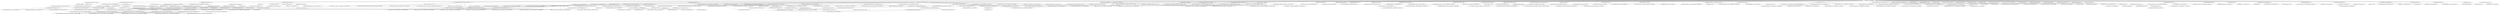 digraph redis__lettuce {
	"io.lettuce:lettuce-core:jar:7.0.0.BUILD-SNAPSHOT" -> "redis.clients.authentication:redis-authx-core:jar:0.1.1-beta2:compile" ; 
	"io.lettuce:lettuce-core:jar:7.0.0.BUILD-SNAPSHOT" -> "redis.clients.authentication:redis-authx-entraid:jar:0.1.1-beta2:test" ; 
	"io.lettuce:lettuce-core:jar:7.0.0.BUILD-SNAPSHOT" -> "io.netty:netty-common:jar:4.1.118.Final:compile" ; 
	"io.lettuce:lettuce-core:jar:7.0.0.BUILD-SNAPSHOT" -> "io.netty:netty-handler:jar:4.1.118.Final:compile" ; 
	"io.lettuce:lettuce-core:jar:7.0.0.BUILD-SNAPSHOT" -> "io.netty:netty-transport:jar:4.1.118.Final:compile" ; 
	"io.lettuce:lettuce-core:jar:7.0.0.BUILD-SNAPSHOT" -> "io.projectreactor:reactor-core:jar:3.6.6:compile" ; 
	"io.lettuce:lettuce-core:jar:7.0.0.BUILD-SNAPSHOT" -> "org.apache.commons:commons-pool2:jar:2.12.0:compile" ; 
	"io.lettuce:lettuce-core:jar:7.0.0.BUILD-SNAPSHOT" -> "org.jetbrains.kotlin:kotlin-stdlib:jar:1.7.21:compile" ; 
	"io.lettuce:lettuce-core:jar:7.0.0.BUILD-SNAPSHOT" -> "org.jetbrains.kotlinx:kotlinx-coroutines-reactive:jar:1.5.2:compile" ; 
	"io.lettuce:lettuce-core:jar:7.0.0.BUILD-SNAPSHOT" -> "org.jetbrains.kotlinx:kotlinx-coroutines-jdk8:jar:1.5.2:compile" ; 
	"io.lettuce:lettuce-core:jar:7.0.0.BUILD-SNAPSHOT" -> "io.netty:netty-tcnative:jar:windows-x86_64:2.0.65.Final:compile" ; 
	"io.lettuce:lettuce-core:jar:7.0.0.BUILD-SNAPSHOT" -> "io.netty:netty-resolver-dns:jar:4.1.118.Final:compile" ; 
	"io.lettuce:lettuce-core:jar:7.0.0.BUILD-SNAPSHOT" -> "com.fasterxml.jackson.core:jackson-databind:jar:2.17.0:compile" ; 
	"io.lettuce:lettuce-core:jar:7.0.0.BUILD-SNAPSHOT" -> "io.netty:netty-transport-native-epoll:jar:linux-x86_64:4.1.118.Final:compile" ; 
	"io.lettuce:lettuce-core:jar:7.0.0.BUILD-SNAPSHOT" -> "io.netty:netty-transport-native-kqueue:jar:osx-x86_64:4.1.118.Final:compile" ; 
	"io.lettuce:lettuce-core:jar:7.0.0.BUILD-SNAPSHOT" -> "io.netty.incubator:netty-incubator-transport-native-io_uring:jar:linux-x86_64:0.0.26.Final:compile" ; 
	"io.lettuce:lettuce-core:jar:7.0.0.BUILD-SNAPSHOT" -> "io.zipkin.brave:brave:jar:5.13.11:compile" ; 
	"io.lettuce:lettuce-core:jar:7.0.0.BUILD-SNAPSHOT" -> "org.latencyutils:LatencyUtils:jar:2.0.3:compile" ; 
	"io.lettuce:lettuce-core:jar:7.0.0.BUILD-SNAPSHOT" -> "io.micrometer:micrometer-core:jar:1.14.2:compile" ; 
	"io.lettuce:lettuce-core:jar:7.0.0.BUILD-SNAPSHOT" -> "io.micrometer:micrometer-observation:jar:1.14.2:compile (scope not updated to compile)" ; 
	"io.lettuce:lettuce-core:jar:7.0.0.BUILD-SNAPSHOT" -> "io.micrometer:micrometer-tracing:jar:1.2.4:compile" ; 
	"io.lettuce:lettuce-core:jar:7.0.0.BUILD-SNAPSHOT" -> "io.micrometer:micrometer-test:jar:1.14.2:test" ; 
	"io.lettuce:lettuce-core:jar:7.0.0.BUILD-SNAPSHOT" -> "io.micrometer:micrometer-tracing-test:jar:1.2.4:test" ; 
	"io.lettuce:lettuce-core:jar:7.0.0.BUILD-SNAPSHOT" -> "io.micrometer:micrometer-tracing-integration-test:jar:1.2.4:test" ; 
	"io.lettuce:lettuce-core:jar:7.0.0.BUILD-SNAPSHOT" -> "org.awaitility:awaitility:jar:4.2.2:test" ; 
	"io.lettuce:lettuce-core:jar:7.0.0.BUILD-SNAPSHOT" -> "org.hdrhistogram:HdrHistogram:jar:2.2.2:compile" ; 
	"io.lettuce:lettuce-core:jar:7.0.0.BUILD-SNAPSHOT" -> "io.reactivex:rxjava:jar:1.3.8:compile" ; 
	"io.lettuce:lettuce-core:jar:7.0.0.BUILD-SNAPSHOT" -> "io.reactivex:rxjava-reactive-streams:jar:1.2.1:compile" ; 
	"io.lettuce:lettuce-core:jar:7.0.0.BUILD-SNAPSHOT" -> "io.reactivex.rxjava2:rxjava:jar:2.2.21:compile" ; 
	"io.lettuce:lettuce-core:jar:7.0.0.BUILD-SNAPSHOT" -> "io.reactivex.rxjava3:rxjava:jar:3.1.8:compile" ; 
	"io.lettuce:lettuce-core:jar:7.0.0.BUILD-SNAPSHOT" -> "javax.enterprise:cdi-api:jar:2.0.SP1:compile" ; 
	"io.lettuce:lettuce-core:jar:7.0.0.BUILD-SNAPSHOT" -> "javax.inject:javax.inject:jar:1:compile" ; 
	"io.lettuce:lettuce-core:jar:7.0.0.BUILD-SNAPSHOT" -> "com.google.code.findbugs:jsr305:jar:3.0.2:compile" ; 
	"io.lettuce:lettuce-core:jar:7.0.0.BUILD-SNAPSHOT" -> "org.assertj:assertj-core:jar:3.25.3:test (scope not updated to test)" ; 
	"io.lettuce:lettuce-core:jar:7.0.0.BUILD-SNAPSHOT" -> "org.hamcrest:hamcrest-library:jar:2.2:test" ; 
	"io.lettuce:lettuce-core:jar:7.0.0.BUILD-SNAPSHOT" -> "org.apache.commons:commons-lang3:jar:3.13.0:test" ; 
	"io.lettuce:lettuce-core:jar:7.0.0.BUILD-SNAPSHOT" -> "com.github.javaparser:javaparser-core:jar:3.6.3:test" ; 
	"io.lettuce:lettuce-core:jar:7.0.0.BUILD-SNAPSHOT" -> "org.apache.openwebbeans:openwebbeans-se:jar:2.0.27:test" ; 
	"io.lettuce:lettuce-core:jar:7.0.0.BUILD-SNAPSHOT" -> "javax.annotation:javax.annotation-api:jar:1.3.2:test" ; 
	"io.lettuce:lettuce-core:jar:7.0.0.BUILD-SNAPSHOT" -> "javax.servlet:javax.servlet-api:jar:4.0.1:test" ; 
	"io.lettuce:lettuce-core:jar:7.0.0.BUILD-SNAPSHOT" -> "org.junit.jupiter:junit-jupiter-api:jar:5.10.2:test (scope not updated to test)" ; 
	"io.lettuce:lettuce-core:jar:7.0.0.BUILD-SNAPSHOT" -> "org.junit.jupiter:junit-jupiter-engine:jar:5.10.2:test (scope not updated to test)" ; 
	"io.lettuce:lettuce-core:jar:7.0.0.BUILD-SNAPSHOT" -> "org.junit.jupiter:junit-jupiter-params:jar:5.10.2:test (scope not updated to test)" ; 
	"io.lettuce:lettuce-core:jar:7.0.0.BUILD-SNAPSHOT" -> "org.jetbrains.kotlin:kotlin-test-junit5:jar:1.7.21:test" ; 
	"io.lettuce:lettuce-core:jar:7.0.0.BUILD-SNAPSHOT" -> "org.apache.logging.log4j:log4j-core:jar:2.24.0:test" ; 
	"io.lettuce:lettuce-core:jar:7.0.0.BUILD-SNAPSHOT" -> "org.apache.logging.log4j:log4j-slf4j-impl:jar:2.24.0:test" ; 
	"io.lettuce:lettuce-core:jar:7.0.0.BUILD-SNAPSHOT" -> "org.slf4j:jcl-over-slf4j:jar:2.0.16:test" ; 
	"io.lettuce:lettuce-core:jar:7.0.0.BUILD-SNAPSHOT" -> "org.mockito:mockito-core:jar:4.9.0:test (scope not updated to test)" ; 
	"io.lettuce:lettuce-core:jar:7.0.0.BUILD-SNAPSHOT" -> "org.mockito:mockito-junit-jupiter:jar:4.9.0:test" ; 
	"io.lettuce:lettuce-core:jar:7.0.0.BUILD-SNAPSHOT" -> "org.reactivestreams:reactive-streams-tck:jar:1.0.4:test" ; 
	"io.lettuce:lettuce-core:jar:7.0.0.BUILD-SNAPSHOT" -> "org.testng:testng:jar:7.5:test (scope not updated to test)" ; 
	"io.lettuce:lettuce-core:jar:7.0.0.BUILD-SNAPSHOT" -> "io.projectreactor:reactor-test:jar:3.6.6:test" ; 
	"io.lettuce:lettuce-core:jar:7.0.0.BUILD-SNAPSHOT" -> "org.testcontainers:testcontainers:jar:1.20.4:test" ; 
	"io.lettuce:lettuce-core:jar:7.0.0.BUILD-SNAPSHOT" -> "org.testcontainers:junit-jupiter:jar:1.20.1:test" ; 
	"io.lettuce:lettuce-core:jar:7.0.0.BUILD-SNAPSHOT" -> "org.openjdk.jmh:jmh-core:jar:1.21:test" ; 
	"io.lettuce:lettuce-core:jar:7.0.0.BUILD-SNAPSHOT" -> "org.openjdk.jmh:jmh-generator-annprocess:jar:1.21:test" ; 
	"io.lettuce:lettuce-core:jar:7.0.0.BUILD-SNAPSHOT" -> "io.projectreactor.netty:reactor-netty-http:jar:1.1.16:test (scope not updated to test)" ; 
	"redis.clients.authentication:redis-authx-core:jar:0.1.1-beta2:compile" -> "org.slf4j:slf4j-api:jar:1.7.36:compile" ; 
	"redis.clients.authentication:redis-authx-entraid:jar:0.1.1-beta2:test" -> "com.auth0:java-jwt:jar:4.5.0:test" ; 
	"redis.clients.authentication:redis-authx-entraid:jar:0.1.1-beta2:test" -> "(redis.clients.authentication:redis-authx-core:jar:0.1.1-beta2:test - omitted for duplicate)" ; 
	"redis.clients.authentication:redis-authx-entraid:jar:0.1.1-beta2:test" -> "com.microsoft.azure:msal4j:jar:1.19.1:test" ; 
	"redis.clients.authentication:redis-authx-entraid:jar:0.1.1-beta2:test" -> "com.azure:azure-identity:jar:1.15.4:test" ; 
	"com.auth0:java-jwt:jar:4.5.0:test" -> "(com.fasterxml.jackson.core:jackson-core:jar:2.15.4:test - omitted for conflict with 2.17.0)" ; 
	"com.auth0:java-jwt:jar:4.5.0:test" -> "(com.fasterxml.jackson.core:jackson-databind:jar:2.15.4:test - omitted for conflict with 2.17.0)" ; 
	"com.microsoft.azure:msal4j:jar:1.19.1:test" -> "com.nimbusds:oauth2-oidc-sdk:jar:11.23:test" ; 
	"com.microsoft.azure:msal4j:jar:1.19.1:test" -> "net.minidev:json-smart:jar:2.5.2:test" ; 
	"com.microsoft.azure:msal4j:jar:1.19.1:test" -> "(org.slf4j:slf4j-api:jar:1.7.36:test - omitted for duplicate)" ; 
	"com.microsoft.azure:msal4j:jar:1.19.1:test" -> "(com.fasterxml.jackson.core:jackson-databind:jar:2.18.1:test - omitted for conflict with 2.17.0)" ; 
	"com.nimbusds:oauth2-oidc-sdk:jar:11.23:test" -> "com.github.stephenc.jcip:jcip-annotations:jar:1.0-1:test" ; 
	"com.nimbusds:oauth2-oidc-sdk:jar:11.23:test" -> "com.nimbusds:content-type:jar:2.3:test" ; 
	"com.nimbusds:oauth2-oidc-sdk:jar:11.23:test" -> "(net.minidev:json-smart:jar:2.5.2:test - omitted for duplicate)" ; 
	"com.nimbusds:oauth2-oidc-sdk:jar:11.23:test" -> "com.nimbusds:lang-tag:jar:1.7:test" ; 
	"com.nimbusds:oauth2-oidc-sdk:jar:11.23:test" -> "com.nimbusds:nimbus-jose-jwt:jar:10.0.1:test" ; 
	"net.minidev:json-smart:jar:2.5.2:test" -> "net.minidev:accessors-smart:jar:2.5.2:test" ; 
	"net.minidev:accessors-smart:jar:2.5.2:test" -> "org.ow2.asm:asm:jar:9.7.1:test" ; 
	"com.azure:azure-identity:jar:1.15.4:test" -> "com.azure:azure-core:jar:1.55.3:test" ; 
	"com.azure:azure-identity:jar:1.15.4:test" -> "com.azure:azure-core-http-netty:jar:1.15.11:test" ; 
	"com.azure:azure-identity:jar:1.15.4:test" -> "com.azure:azure-json:jar:1.5.0:test" ; 
	"com.azure:azure-identity:jar:1.15.4:test" -> "(com.microsoft.azure:msal4j:jar:1.19.1:test - omitted for duplicate)" ; 
	"com.azure:azure-identity:jar:1.15.4:test" -> "com.microsoft.azure:msal4j-persistence-extension:jar:1.3.0:test" ; 
	"com.azure:azure-identity:jar:1.15.4:test" -> "net.java.dev.jna:jna-platform:jar:5.13.0:test" ; 
	"com.azure:azure-core:jar:1.55.3:test" -> "(com.azure:azure-json:jar:1.5.0:test - omitted for duplicate)" ; 
	"com.azure:azure-core:jar:1.55.3:test" -> "com.azure:azure-xml:jar:1.2.0:test" ; 
	"com.azure:azure-core:jar:1.55.3:test" -> "(com.fasterxml.jackson.core:jackson-annotations:jar:2.17.2:test - omitted for conflict with 2.17.0)" ; 
	"com.azure:azure-core:jar:1.55.3:test" -> "(com.fasterxml.jackson.core:jackson-core:jar:2.17.2:test - omitted for conflict with 2.17.0)" ; 
	"com.azure:azure-core:jar:1.55.3:test" -> "(com.fasterxml.jackson.core:jackson-databind:jar:2.17.2:test - omitted for conflict with 2.17.0)" ; 
	"com.azure:azure-core:jar:1.55.3:test" -> "com.fasterxml.jackson.datatype:jackson-datatype-jsr310:jar:2.17.2:test" ; 
	"com.azure:azure-core:jar:1.55.3:test" -> "(org.slf4j:slf4j-api:jar:1.7.36:test - omitted for duplicate)" ; 
	"com.azure:azure-core:jar:1.55.3:test" -> "(io.projectreactor:reactor-core:jar:3.4.41:test - omitted for conflict with 3.6.6)" ; 
	"com.fasterxml.jackson.datatype:jackson-datatype-jsr310:jar:2.17.2:test" -> "(com.fasterxml.jackson.core:jackson-annotations:jar:2.17.2:test - omitted for conflict with 2.17.0)" ; 
	"com.fasterxml.jackson.datatype:jackson-datatype-jsr310:jar:2.17.2:test" -> "(com.fasterxml.jackson.core:jackson-core:jar:2.17.2:test - omitted for conflict with 2.17.0)" ; 
	"com.fasterxml.jackson.datatype:jackson-datatype-jsr310:jar:2.17.2:test" -> "(com.fasterxml.jackson.core:jackson-databind:jar:2.17.2:test - omitted for conflict with 2.17.0)" ; 
	"com.azure:azure-core-http-netty:jar:1.15.11:test" -> "(com.azure:azure-core:jar:1.55.3:test - omitted for duplicate)" ; 
	"com.azure:azure-core-http-netty:jar:1.15.11:test" -> "(io.netty:netty-handler:jar:4.1.118.Final:test - version managed from 4.1.118.Final; omitted for duplicate)" ; 
	"com.azure:azure-core-http-netty:jar:1.15.11:test" -> "(io.netty:netty-handler-proxy:jar:4.1.118.Final:test - version managed from 4.1.118.Final; omitted for duplicate)" ; 
	"com.azure:azure-core-http-netty:jar:1.15.11:test" -> "(io.netty:netty-buffer:jar:4.1.118.Final:test - version managed from 4.1.118.Final; omitted for duplicate)" ; 
	"com.azure:azure-core-http-netty:jar:1.15.11:test" -> "(io.netty:netty-codec:jar:4.1.118.Final:test - version managed from 4.1.118.Final; omitted for duplicate)" ; 
	"com.azure:azure-core-http-netty:jar:1.15.11:test" -> "(io.netty:netty-codec-http:jar:4.1.118.Final:test - version managed from 4.1.118.Final; omitted for duplicate)" ; 
	"com.azure:azure-core-http-netty:jar:1.15.11:test" -> "(io.netty:netty-codec-http2:jar:4.1.118.Final:test - version managed from 4.1.118.Final; omitted for duplicate)" ; 
	"com.azure:azure-core-http-netty:jar:1.15.11:test" -> "(io.netty:netty-transport-native-unix-common:jar:4.1.118.Final:test - version managed from 4.1.118.Final; omitted for duplicate)" ; 
	"com.azure:azure-core-http-netty:jar:1.15.11:test" -> "(io.netty:netty-transport-native-epoll:jar:linux-x86_64:4.1.118.Final:test - version managed from 4.1.118.Final; omitted for duplicate)" ; 
	"com.azure:azure-core-http-netty:jar:1.15.11:test" -> "(io.netty:netty-transport-native-kqueue:jar:osx-x86_64:4.1.118.Final:test - version managed from 4.1.118.Final; omitted for duplicate)" ; 
	"com.azure:azure-core-http-netty:jar:1.15.11:test" -> "io.netty:netty-tcnative-boringssl-static:jar:2.0.70.Final:test (version managed from 2.0.70.Final)" ; 
	"com.azure:azure-core-http-netty:jar:1.15.11:test" -> "(io.projectreactor.netty:reactor-netty-http:jar:1.0.48:test - omitted for conflict with 1.1.16)" ; 
	"com.azure:azure-core-http-netty:jar:1.15.11:test" -> "(io.netty:netty-common:jar:4.1.118.Final:test - version managed from 4.1.118.Final; omitted for duplicate)" ; 
	"io.netty:netty-tcnative-boringssl-static:jar:2.0.70.Final:test (version managed from 2.0.70.Final)" -> "(io.netty:netty-tcnative-classes:jar:2.0.70.Final:test - version managed from 2.0.70.Final; omitted for duplicate)" ; 
	"io.netty:netty-tcnative-boringssl-static:jar:2.0.70.Final:test (version managed from 2.0.70.Final)" -> "io.netty:netty-tcnative-boringssl-static:jar:linux-x86_64:2.0.70.Final:test (version managed from 2.0.70.Final)" ; 
	"io.netty:netty-tcnative-boringssl-static:jar:2.0.70.Final:test (version managed from 2.0.70.Final)" -> "io.netty:netty-tcnative-boringssl-static:jar:linux-aarch_64:2.0.70.Final:test (version managed from 2.0.70.Final)" ; 
	"io.netty:netty-tcnative-boringssl-static:jar:2.0.70.Final:test (version managed from 2.0.70.Final)" -> "io.netty:netty-tcnative-boringssl-static:jar:osx-x86_64:2.0.70.Final:test (version managed from 2.0.70.Final)" ; 
	"io.netty:netty-tcnative-boringssl-static:jar:2.0.70.Final:test (version managed from 2.0.70.Final)" -> "io.netty:netty-tcnative-boringssl-static:jar:osx-aarch_64:2.0.70.Final:test (version managed from 2.0.70.Final)" ; 
	"io.netty:netty-tcnative-boringssl-static:jar:2.0.70.Final:test (version managed from 2.0.70.Final)" -> "io.netty:netty-tcnative-boringssl-static:jar:windows-x86_64:2.0.70.Final:test (version managed from 2.0.70.Final)" ; 
	"io.netty:netty-tcnative-boringssl-static:jar:linux-x86_64:2.0.70.Final:test (version managed from 2.0.70.Final)" -> "(io.netty:netty-tcnative-boringssl-static:jar:linux-aarch_64:2.0.70.Final:test - version managed from 2.0.70.Final; omitted for duplicate)" ; 
	"io.netty:netty-tcnative-boringssl-static:jar:linux-x86_64:2.0.70.Final:test (version managed from 2.0.70.Final)" -> "(io.netty:netty-tcnative-boringssl-static:jar:osx-x86_64:2.0.70.Final:test - version managed from 2.0.70.Final; omitted for duplicate)" ; 
	"io.netty:netty-tcnative-boringssl-static:jar:linux-x86_64:2.0.70.Final:test (version managed from 2.0.70.Final)" -> "(io.netty:netty-tcnative-boringssl-static:jar:osx-aarch_64:2.0.70.Final:test - version managed from 2.0.70.Final; omitted for duplicate)" ; 
	"io.netty:netty-tcnative-boringssl-static:jar:linux-x86_64:2.0.70.Final:test (version managed from 2.0.70.Final)" -> "(io.netty:netty-tcnative-boringssl-static:jar:windows-x86_64:2.0.70.Final:test - version managed from 2.0.70.Final; omitted for duplicate)" ; 
	"io.netty:netty-tcnative-boringssl-static:jar:linux-aarch_64:2.0.70.Final:test (version managed from 2.0.70.Final)" -> "(io.netty:netty-tcnative-boringssl-static:jar:linux-x86_64:2.0.70.Final:test - version managed from 2.0.70.Final; omitted for duplicate)" ; 
	"io.netty:netty-tcnative-boringssl-static:jar:linux-aarch_64:2.0.70.Final:test (version managed from 2.0.70.Final)" -> "(io.netty:netty-tcnative-boringssl-static:jar:osx-x86_64:2.0.70.Final:test - version managed from 2.0.70.Final; omitted for duplicate)" ; 
	"io.netty:netty-tcnative-boringssl-static:jar:linux-aarch_64:2.0.70.Final:test (version managed from 2.0.70.Final)" -> "(io.netty:netty-tcnative-boringssl-static:jar:osx-aarch_64:2.0.70.Final:test - version managed from 2.0.70.Final; omitted for duplicate)" ; 
	"io.netty:netty-tcnative-boringssl-static:jar:linux-aarch_64:2.0.70.Final:test (version managed from 2.0.70.Final)" -> "(io.netty:netty-tcnative-boringssl-static:jar:windows-x86_64:2.0.70.Final:test - version managed from 2.0.70.Final; omitted for duplicate)" ; 
	"io.netty:netty-tcnative-boringssl-static:jar:osx-x86_64:2.0.70.Final:test (version managed from 2.0.70.Final)" -> "(io.netty:netty-tcnative-boringssl-static:jar:linux-x86_64:2.0.70.Final:test - version managed from 2.0.70.Final; omitted for duplicate)" ; 
	"io.netty:netty-tcnative-boringssl-static:jar:osx-x86_64:2.0.70.Final:test (version managed from 2.0.70.Final)" -> "(io.netty:netty-tcnative-boringssl-static:jar:linux-aarch_64:2.0.70.Final:test - version managed from 2.0.70.Final; omitted for duplicate)" ; 
	"io.netty:netty-tcnative-boringssl-static:jar:osx-x86_64:2.0.70.Final:test (version managed from 2.0.70.Final)" -> "(io.netty:netty-tcnative-boringssl-static:jar:osx-aarch_64:2.0.70.Final:test - version managed from 2.0.70.Final; omitted for duplicate)" ; 
	"io.netty:netty-tcnative-boringssl-static:jar:osx-x86_64:2.0.70.Final:test (version managed from 2.0.70.Final)" -> "(io.netty:netty-tcnative-boringssl-static:jar:windows-x86_64:2.0.70.Final:test - version managed from 2.0.70.Final; omitted for duplicate)" ; 
	"io.netty:netty-tcnative-boringssl-static:jar:osx-aarch_64:2.0.70.Final:test (version managed from 2.0.70.Final)" -> "(io.netty:netty-tcnative-boringssl-static:jar:linux-x86_64:2.0.70.Final:test - version managed from 2.0.70.Final; omitted for duplicate)" ; 
	"io.netty:netty-tcnative-boringssl-static:jar:osx-aarch_64:2.0.70.Final:test (version managed from 2.0.70.Final)" -> "(io.netty:netty-tcnative-boringssl-static:jar:linux-aarch_64:2.0.70.Final:test - version managed from 2.0.70.Final; omitted for duplicate)" ; 
	"io.netty:netty-tcnative-boringssl-static:jar:osx-aarch_64:2.0.70.Final:test (version managed from 2.0.70.Final)" -> "(io.netty:netty-tcnative-boringssl-static:jar:osx-x86_64:2.0.70.Final:test - version managed from 2.0.70.Final; omitted for duplicate)" ; 
	"io.netty:netty-tcnative-boringssl-static:jar:osx-aarch_64:2.0.70.Final:test (version managed from 2.0.70.Final)" -> "(io.netty:netty-tcnative-boringssl-static:jar:windows-x86_64:2.0.70.Final:test - version managed from 2.0.70.Final; omitted for duplicate)" ; 
	"io.netty:netty-tcnative-boringssl-static:jar:windows-x86_64:2.0.70.Final:test (version managed from 2.0.70.Final)" -> "(io.netty:netty-tcnative-boringssl-static:jar:linux-x86_64:2.0.70.Final:test - version managed from 2.0.70.Final; omitted for duplicate)" ; 
	"io.netty:netty-tcnative-boringssl-static:jar:windows-x86_64:2.0.70.Final:test (version managed from 2.0.70.Final)" -> "(io.netty:netty-tcnative-boringssl-static:jar:linux-aarch_64:2.0.70.Final:test - version managed from 2.0.70.Final; omitted for duplicate)" ; 
	"io.netty:netty-tcnative-boringssl-static:jar:windows-x86_64:2.0.70.Final:test (version managed from 2.0.70.Final)" -> "(io.netty:netty-tcnative-boringssl-static:jar:osx-x86_64:2.0.70.Final:test - version managed from 2.0.70.Final; omitted for duplicate)" ; 
	"io.netty:netty-tcnative-boringssl-static:jar:windows-x86_64:2.0.70.Final:test (version managed from 2.0.70.Final)" -> "(io.netty:netty-tcnative-boringssl-static:jar:osx-aarch_64:2.0.70.Final:test - version managed from 2.0.70.Final; omitted for duplicate)" ; 
	"com.microsoft.azure:msal4j-persistence-extension:jar:1.3.0:test" -> "(com.microsoft.azure:msal4j:jar:1.15.0:test - omitted for conflict with 1.19.1)" ; 
	"com.microsoft.azure:msal4j-persistence-extension:jar:1.3.0:test" -> "(net.java.dev.jna:jna:jar:5.13.0:test - omitted for duplicate)" ; 
	"com.microsoft.azure:msal4j-persistence-extension:jar:1.3.0:test" -> "(net.java.dev.jna:jna-platform:jar:5.13.0:test - omitted for duplicate)" ; 
	"com.microsoft.azure:msal4j-persistence-extension:jar:1.3.0:test" -> "(org.slf4j:slf4j-api:jar:1.7.7:test - omitted for conflict with 1.7.36)" ; 
	"net.java.dev.jna:jna-platform:jar:5.13.0:test" -> "(net.java.dev.jna:jna:jar:5.13.0:test - omitted for duplicate)" ; 
	"io.netty:netty-handler:jar:4.1.118.Final:compile" -> "(io.netty:netty-common:jar:4.1.118.Final:compile - version managed from 4.1.118.Final; omitted for duplicate)" ; 
	"io.netty:netty-handler:jar:4.1.118.Final:compile" -> "io.netty:netty-resolver:jar:4.1.118.Final:compile (version managed from 4.1.118.Final)" ; 
	"io.netty:netty-handler:jar:4.1.118.Final:compile" -> "io.netty:netty-buffer:jar:4.1.118.Final:compile (version managed from 4.1.118.Final)" ; 
	"io.netty:netty-handler:jar:4.1.118.Final:compile" -> "(io.netty:netty-transport:jar:4.1.118.Final:compile - version managed from 4.1.118.Final; omitted for duplicate)" ; 
	"io.netty:netty-handler:jar:4.1.118.Final:compile" -> "io.netty:netty-transport-native-unix-common:jar:4.1.118.Final:compile (version managed from 4.1.118.Final)" ; 
	"io.netty:netty-handler:jar:4.1.118.Final:compile" -> "io.netty:netty-codec:jar:4.1.118.Final:compile (version managed from 4.1.118.Final)" ; 
	"io.netty:netty-resolver:jar:4.1.118.Final:compile (version managed from 4.1.118.Final)" -> "(io.netty:netty-common:jar:4.1.118.Final:compile - version managed from 4.1.118.Final; omitted for duplicate)" ; 
	"io.netty:netty-buffer:jar:4.1.118.Final:compile (version managed from 4.1.118.Final)" -> "(io.netty:netty-common:jar:4.1.118.Final:compile - version managed from 4.1.118.Final; omitted for duplicate)" ; 
	"io.netty:netty-transport-native-unix-common:jar:4.1.118.Final:compile (version managed from 4.1.118.Final)" -> "(io.netty:netty-common:jar:4.1.118.Final:compile - version managed from 4.1.118.Final; omitted for duplicate)" ; 
	"io.netty:netty-transport-native-unix-common:jar:4.1.118.Final:compile (version managed from 4.1.118.Final)" -> "(io.netty:netty-buffer:jar:4.1.118.Final:compile - version managed from 4.1.118.Final; omitted for duplicate)" ; 
	"io.netty:netty-transport-native-unix-common:jar:4.1.118.Final:compile (version managed from 4.1.118.Final)" -> "(io.netty:netty-transport:jar:4.1.118.Final:compile - version managed from 4.1.118.Final; omitted for duplicate)" ; 
	"io.netty:netty-codec:jar:4.1.118.Final:compile (version managed from 4.1.118.Final)" -> "(io.netty:netty-common:jar:4.1.118.Final:compile - version managed from 4.1.118.Final; omitted for duplicate)" ; 
	"io.netty:netty-codec:jar:4.1.118.Final:compile (version managed from 4.1.118.Final)" -> "(io.netty:netty-buffer:jar:4.1.118.Final:compile - version managed from 4.1.118.Final; omitted for duplicate)" ; 
	"io.netty:netty-codec:jar:4.1.118.Final:compile (version managed from 4.1.118.Final)" -> "(io.netty:netty-transport:jar:4.1.118.Final:compile - version managed from 4.1.118.Final; omitted for duplicate)" ; 
	"io.netty:netty-transport:jar:4.1.118.Final:compile" -> "(io.netty:netty-common:jar:4.1.118.Final:compile - version managed from 4.1.118.Final; omitted for duplicate)" ; 
	"io.netty:netty-transport:jar:4.1.118.Final:compile" -> "(io.netty:netty-buffer:jar:4.1.118.Final:compile - version managed from 4.1.118.Final; omitted for duplicate)" ; 
	"io.netty:netty-transport:jar:4.1.118.Final:compile" -> "(io.netty:netty-resolver:jar:4.1.118.Final:compile - version managed from 4.1.118.Final; omitted for duplicate)" ; 
	"io.projectreactor:reactor-core:jar:3.6.6:compile" -> "org.reactivestreams:reactive-streams:jar:1.0.4:compile (scope not updated to compile)" ; 
	"org.jetbrains.kotlin:kotlin-stdlib:jar:1.7.21:compile" -> "org.jetbrains.kotlin:kotlin-stdlib-common:jar:1.7.21:compile (version managed from 1.7.21)" ; 
	"org.jetbrains.kotlin:kotlin-stdlib:jar:1.7.21:compile" -> "org.jetbrains:annotations:jar:13.0:compile (scope not updated to compile)" ; 
	"org.jetbrains.kotlinx:kotlinx-coroutines-reactive:jar:1.5.2:compile" -> "(org.reactivestreams:reactive-streams:jar:1.0.3:compile - omitted for conflict with 1.0.4)" ; 
	"org.jetbrains.kotlinx:kotlinx-coroutines-reactive:jar:1.5.2:compile" -> "org.jetbrains.kotlinx:kotlinx-coroutines-core-jvm:jar:1.5.2:compile (version managed from 1.5.2)" ; 
	"org.jetbrains.kotlinx:kotlinx-coroutines-reactive:jar:1.5.2:compile" -> "org.jetbrains.kotlin:kotlin-stdlib-jdk8:jar:1.7.21:compile (version managed from 1.5.30)" ; 
	"org.jetbrains.kotlinx:kotlinx-coroutines-core-jvm:jar:1.5.2:compile (version managed from 1.5.2)" -> "(org.jetbrains.kotlin:kotlin-stdlib-jdk8:jar:1.7.21:compile - version managed from 1.5.30; omitted for duplicate)" ; 
	"org.jetbrains.kotlinx:kotlinx-coroutines-core-jvm:jar:1.5.2:compile (version managed from 1.5.2)" -> "(org.jetbrains.kotlin:kotlin-stdlib-common:jar:1.7.21:compile - version managed from 1.5.30; omitted for duplicate)" ; 
	"org.jetbrains.kotlin:kotlin-stdlib-jdk8:jar:1.7.21:compile (version managed from 1.5.30)" -> "(org.jetbrains.kotlin:kotlin-stdlib:jar:1.7.21:compile - version managed from 1.7.21; omitted for duplicate)" ; 
	"org.jetbrains.kotlin:kotlin-stdlib-jdk8:jar:1.7.21:compile (version managed from 1.5.30)" -> "org.jetbrains.kotlin:kotlin-stdlib-jdk7:jar:1.7.21:compile (version managed from 1.7.21)" ; 
	"org.jetbrains.kotlin:kotlin-stdlib-jdk7:jar:1.7.21:compile (version managed from 1.7.21)" -> "(org.jetbrains.kotlin:kotlin-stdlib:jar:1.7.21:compile - version managed from 1.7.21; omitted for duplicate)" ; 
	"org.jetbrains.kotlinx:kotlinx-coroutines-jdk8:jar:1.5.2:compile" -> "(org.jetbrains.kotlinx:kotlinx-coroutines-core-jvm:jar:1.5.2:compile - version managed from 1.5.2; omitted for duplicate)" ; 
	"org.jetbrains.kotlinx:kotlinx-coroutines-jdk8:jar:1.5.2:compile" -> "(org.jetbrains.kotlin:kotlin-stdlib-jdk8:jar:1.7.21:compile - version managed from 1.5.30; omitted for duplicate)" ; 
	"io.netty:netty-tcnative:jar:windows-x86_64:2.0.65.Final:compile" -> "io.netty:netty-tcnative-classes:jar:2.0.70.Final:compile (version managed from 2.0.65.Final)" ; 
	"io.netty:netty-resolver-dns:jar:4.1.118.Final:compile" -> "(io.netty:netty-common:jar:4.1.118.Final:compile - version managed from 4.1.118.Final; omitted for duplicate)" ; 
	"io.netty:netty-resolver-dns:jar:4.1.118.Final:compile" -> "(io.netty:netty-buffer:jar:4.1.118.Final:compile - version managed from 4.1.118.Final; omitted for duplicate)" ; 
	"io.netty:netty-resolver-dns:jar:4.1.118.Final:compile" -> "(io.netty:netty-resolver:jar:4.1.118.Final:compile - version managed from 4.1.118.Final; omitted for duplicate)" ; 
	"io.netty:netty-resolver-dns:jar:4.1.118.Final:compile" -> "(io.netty:netty-transport:jar:4.1.118.Final:compile - version managed from 4.1.118.Final; omitted for duplicate)" ; 
	"io.netty:netty-resolver-dns:jar:4.1.118.Final:compile" -> "(io.netty:netty-codec:jar:4.1.118.Final:compile - version managed from 4.1.118.Final; omitted for duplicate)" ; 
	"io.netty:netty-resolver-dns:jar:4.1.118.Final:compile" -> "io.netty:netty-codec-dns:jar:4.1.118.Final:compile (version managed from 4.1.118.Final)" ; 
	"io.netty:netty-resolver-dns:jar:4.1.118.Final:compile" -> "(io.netty:netty-handler:jar:4.1.118.Final:compile - version managed from 4.1.118.Final; omitted for duplicate)" ; 
	"io.netty:netty-codec-dns:jar:4.1.118.Final:compile (version managed from 4.1.118.Final)" -> "(io.netty:netty-common:jar:4.1.118.Final:compile - version managed from 4.1.118.Final; omitted for duplicate)" ; 
	"io.netty:netty-codec-dns:jar:4.1.118.Final:compile (version managed from 4.1.118.Final)" -> "(io.netty:netty-buffer:jar:4.1.118.Final:compile - version managed from 4.1.118.Final; omitted for duplicate)" ; 
	"io.netty:netty-codec-dns:jar:4.1.118.Final:compile (version managed from 4.1.118.Final)" -> "(io.netty:netty-transport:jar:4.1.118.Final:compile - version managed from 4.1.118.Final; omitted for duplicate)" ; 
	"io.netty:netty-codec-dns:jar:4.1.118.Final:compile (version managed from 4.1.118.Final)" -> "(io.netty:netty-codec:jar:4.1.118.Final:compile - version managed from 4.1.118.Final; omitted for duplicate)" ; 
	"com.fasterxml.jackson.core:jackson-databind:jar:2.17.0:compile" -> "com.fasterxml.jackson.core:jackson-annotations:jar:2.17.0:compile" ; 
	"com.fasterxml.jackson.core:jackson-databind:jar:2.17.0:compile" -> "com.fasterxml.jackson.core:jackson-core:jar:2.17.0:compile" ; 
	"com.fasterxml.jackson.core:jackson-databind:jar:2.17.0:compile" -> "net.bytebuddy:byte-buddy:jar:1.14.9:compile" ; 
	"io.netty:netty-transport-native-epoll:jar:linux-x86_64:4.1.118.Final:compile" -> "(io.netty:netty-common:jar:4.1.118.Final:compile - version managed from 4.1.118.Final; omitted for duplicate)" ; 
	"io.netty:netty-transport-native-epoll:jar:linux-x86_64:4.1.118.Final:compile" -> "(io.netty:netty-buffer:jar:4.1.118.Final:compile - version managed from 4.1.118.Final; omitted for duplicate)" ; 
	"io.netty:netty-transport-native-epoll:jar:linux-x86_64:4.1.118.Final:compile" -> "(io.netty:netty-transport:jar:4.1.118.Final:compile - version managed from 4.1.118.Final; omitted for duplicate)" ; 
	"io.netty:netty-transport-native-epoll:jar:linux-x86_64:4.1.118.Final:compile" -> "(io.netty:netty-transport-native-unix-common:jar:4.1.118.Final:compile - version managed from 4.1.118.Final; omitted for duplicate)" ; 
	"io.netty:netty-transport-native-epoll:jar:linux-x86_64:4.1.118.Final:compile" -> "io.netty:netty-transport-classes-epoll:jar:4.1.118.Final:compile (version managed from 4.1.118.Final)" ; 
	"io.netty:netty-transport-classes-epoll:jar:4.1.118.Final:compile (version managed from 4.1.118.Final)" -> "(io.netty:netty-common:jar:4.1.118.Final:compile - version managed from 4.1.118.Final; omitted for duplicate)" ; 
	"io.netty:netty-transport-classes-epoll:jar:4.1.118.Final:compile (version managed from 4.1.118.Final)" -> "(io.netty:netty-buffer:jar:4.1.118.Final:compile - version managed from 4.1.118.Final; omitted for duplicate)" ; 
	"io.netty:netty-transport-classes-epoll:jar:4.1.118.Final:compile (version managed from 4.1.118.Final)" -> "(io.netty:netty-transport:jar:4.1.118.Final:compile - version managed from 4.1.118.Final; omitted for duplicate)" ; 
	"io.netty:netty-transport-classes-epoll:jar:4.1.118.Final:compile (version managed from 4.1.118.Final)" -> "(io.netty:netty-transport-native-unix-common:jar:4.1.118.Final:compile - version managed from 4.1.118.Final; omitted for duplicate)" ; 
	"io.netty:netty-transport-native-kqueue:jar:osx-x86_64:4.1.118.Final:compile" -> "(io.netty:netty-common:jar:4.1.118.Final:compile - version managed from 4.1.118.Final; omitted for duplicate)" ; 
	"io.netty:netty-transport-native-kqueue:jar:osx-x86_64:4.1.118.Final:compile" -> "(io.netty:netty-buffer:jar:4.1.118.Final:compile - version managed from 4.1.118.Final; omitted for duplicate)" ; 
	"io.netty:netty-transport-native-kqueue:jar:osx-x86_64:4.1.118.Final:compile" -> "(io.netty:netty-transport:jar:4.1.118.Final:compile - version managed from 4.1.118.Final; omitted for duplicate)" ; 
	"io.netty:netty-transport-native-kqueue:jar:osx-x86_64:4.1.118.Final:compile" -> "(io.netty:netty-transport-native-unix-common:jar:4.1.118.Final:compile - version managed from 4.1.118.Final; omitted for duplicate)" ; 
	"io.netty:netty-transport-native-kqueue:jar:osx-x86_64:4.1.118.Final:compile" -> "io.netty:netty-transport-classes-kqueue:jar:4.1.118.Final:compile (version managed from 4.1.118.Final)" ; 
	"io.netty:netty-transport-classes-kqueue:jar:4.1.118.Final:compile (version managed from 4.1.118.Final)" -> "(io.netty:netty-common:jar:4.1.118.Final:compile - version managed from 4.1.118.Final; omitted for duplicate)" ; 
	"io.netty:netty-transport-classes-kqueue:jar:4.1.118.Final:compile (version managed from 4.1.118.Final)" -> "(io.netty:netty-buffer:jar:4.1.118.Final:compile - version managed from 4.1.118.Final; omitted for duplicate)" ; 
	"io.netty:netty-transport-classes-kqueue:jar:4.1.118.Final:compile (version managed from 4.1.118.Final)" -> "(io.netty:netty-transport:jar:4.1.118.Final:compile - version managed from 4.1.118.Final; omitted for duplicate)" ; 
	"io.netty:netty-transport-classes-kqueue:jar:4.1.118.Final:compile (version managed from 4.1.118.Final)" -> "(io.netty:netty-transport-native-unix-common:jar:4.1.118.Final:compile - version managed from 4.1.118.Final; omitted for duplicate)" ; 
	"io.netty.incubator:netty-incubator-transport-native-io_uring:jar:linux-x86_64:0.0.26.Final:compile" -> "io.netty.incubator:netty-incubator-transport-classes-io_uring:jar:0.0.26.Final:compile" ; 
	"io.netty.incubator:netty-incubator-transport-classes-io_uring:jar:0.0.26.Final:compile" -> "(io.netty:netty-common:jar:4.1.118.Final:compile - version managed from 4.1.116.Final; omitted for duplicate)" ; 
	"io.netty.incubator:netty-incubator-transport-classes-io_uring:jar:0.0.26.Final:compile" -> "(io.netty:netty-buffer:jar:4.1.118.Final:compile - version managed from 4.1.116.Final; omitted for duplicate)" ; 
	"io.netty.incubator:netty-incubator-transport-classes-io_uring:jar:0.0.26.Final:compile" -> "(io.netty:netty-transport:jar:4.1.118.Final:compile - version managed from 4.1.116.Final; omitted for duplicate)" ; 
	"io.netty.incubator:netty-incubator-transport-classes-io_uring:jar:0.0.26.Final:compile" -> "(io.netty:netty-transport-native-unix-common:jar:4.1.118.Final:compile - version managed from 4.1.116.Final; omitted for duplicate)" ; 
	"io.zipkin.brave:brave:jar:5.13.11:compile" -> "io.zipkin.reporter2:zipkin-reporter-brave:jar:2.16.3:compile (version managed from 2.16.3)" ; 
	"io.zipkin.reporter2:zipkin-reporter-brave:jar:2.16.3:compile (version managed from 2.16.3)" -> "(io.zipkin.reporter2:zipkin-reporter:jar:2.16.3:compile - version managed from 2.16.3; omitted for duplicate)" ; 
	"org.latencyutils:LatencyUtils:jar:2.0.3:compile" -> "(org.hdrhistogram:HdrHistogram:jar:2.1.8:compile - omitted for conflict with 2.2.2)" ; 
	"io.micrometer:micrometer-core:jar:1.14.2:compile" -> "io.micrometer:micrometer-commons:jar:1.14.2:compile (version managed from 1.14.2)" ; 
	"io.micrometer:micrometer-core:jar:1.14.2:compile" -> "(io.micrometer:micrometer-observation:jar:1.14.2:compile - version managed from 1.14.2; omitted for duplicate)" ; 
	"io.micrometer:micrometer-core:jar:1.14.2:compile" -> "(org.hdrhistogram:HdrHistogram:jar:2.2.2:runtime - omitted for duplicate)" ; 
	"io.micrometer:micrometer-core:jar:1.14.2:compile" -> "(org.latencyutils:LatencyUtils:jar:2.0.3:runtime - omitted for duplicate)" ; 
	"io.micrometer:micrometer-observation:jar:1.14.2:compile (scope not updated to compile)" -> "(io.micrometer:micrometer-commons:jar:1.14.2:compile - version managed from 1.14.2; omitted for duplicate)" ; 
	"io.micrometer:micrometer-tracing:jar:1.2.4:compile" -> "(io.micrometer:micrometer-observation:jar:1.14.2:compile - version managed from 1.12.4; omitted for duplicate)" ; 
	"io.micrometer:micrometer-tracing:jar:1.2.4:compile" -> "io.micrometer:context-propagation:jar:1.1.2:compile (version managed from 1.1.1)" ; 
	"io.micrometer:micrometer-tracing:jar:1.2.4:compile" -> "aopalliance:aopalliance:jar:1.0:compile" ; 
	"io.micrometer:micrometer-test:jar:1.14.2:test" -> "(io.micrometer:micrometer-core:jar:1.14.2:test - version managed from 1.14.2; omitted for duplicate)" ; 
	"io.micrometer:micrometer-test:jar:1.14.2:test" -> "(io.micrometer:micrometer-observation:jar:1.14.2:test - version managed from 1.14.2; omitted for duplicate)" ; 
	"io.micrometer:micrometer-test:jar:1.14.2:test" -> "io.micrometer:micrometer-observation-test:jar:1.14.2:test (version managed from 1.14.2)" ; 
	"io.micrometer:micrometer-test:jar:1.14.2:test" -> "(org.assertj:assertj-core:jar:3.26.3:test - omitted for conflict with 3.25.3)" ; 
	"io.micrometer:micrometer-test:jar:1.14.2:test" -> "org.junit.jupiter:junit-jupiter:jar:5.10.2:test (version managed from 5.11.3)" ; 
	"io.micrometer:micrometer-test:jar:1.14.2:test" -> "(org.junit.jupiter:junit-jupiter-engine:jar:5.10.2:test - version managed from 5.11.3; omitted for duplicate)" ; 
	"io.micrometer:micrometer-test:jar:1.14.2:test" -> "ru.lanwen.wiremock:wiremock-junit5:jar:1.3.1:test" ; 
	"io.micrometer:micrometer-test:jar:1.14.2:test" -> "(org.awaitility:awaitility:jar:4.2.2:test - version managed from 4.2.2; scope managed from runtime; omitted for duplicate)" ; 
	"io.micrometer:micrometer-observation-test:jar:1.14.2:test (version managed from 1.14.2)" -> "(io.micrometer:micrometer-observation:jar:1.14.2:test - version managed from 1.14.2; omitted for duplicate)" ; 
	"io.micrometer:micrometer-observation-test:jar:1.14.2:test (version managed from 1.14.2)" -> "(org.assertj:assertj-core:jar:3.26.3:test - omitted for conflict with 3.25.3)" ; 
	"io.micrometer:micrometer-observation-test:jar:1.14.2:test (version managed from 1.14.2)" -> "(org.junit.jupiter:junit-jupiter:jar:5.10.2:test - version managed from 5.11.3; omitted for duplicate)" ; 
	"io.micrometer:micrometer-observation-test:jar:1.14.2:test (version managed from 1.14.2)" -> "(org.mockito:mockito-core:jar:4.11.0:test - omitted for conflict with 4.9.0)" ; 
	"org.junit.jupiter:junit-jupiter:jar:5.10.2:test (version managed from 5.11.3)" -> "(org.junit.jupiter:junit-jupiter-api:jar:5.10.2:test - version managed from 5.10.2; omitted for duplicate)" ; 
	"org.junit.jupiter:junit-jupiter:jar:5.10.2:test (version managed from 5.11.3)" -> "(org.junit.jupiter:junit-jupiter-params:jar:5.10.2:test - version managed from 5.10.2; omitted for duplicate)" ; 
	"org.junit.jupiter:junit-jupiter:jar:5.10.2:test (version managed from 5.11.3)" -> "(org.junit.jupiter:junit-jupiter-engine:jar:5.10.2:test - version managed from 5.10.2; omitted for duplicate)" ; 
	"io.micrometer:micrometer-tracing-test:jar:1.2.4:test" -> "(io.micrometer:micrometer-tracing:jar:1.2.4:test - version managed from 1.2.4; omitted for duplicate)" ; 
	"io.micrometer:micrometer-tracing-test:jar:1.2.4:test" -> "(org.assertj:assertj-core:jar:3.24.2:test - omitted for conflict with 3.25.3)" ; 
	"io.micrometer:micrometer-tracing-integration-test:jar:1.2.4:test" -> "(io.micrometer:micrometer-tracing:jar:1.2.4:test - version managed from 1.2.4; omitted for duplicate)" ; 
	"io.micrometer:micrometer-tracing-integration-test:jar:1.2.4:test" -> "(io.micrometer:micrometer-tracing-test:jar:1.2.4:test - version managed from 1.2.4; omitted for duplicate)" ; 
	"io.micrometer:micrometer-tracing-integration-test:jar:1.2.4:test" -> "io.micrometer:micrometer-tracing-reporter-wavefront:jar:1.2.4:test (version managed from 1.2.4)" ; 
	"io.micrometer:micrometer-tracing-integration-test:jar:1.2.4:test" -> "(io.micrometer:micrometer-core:jar:1.14.2:test - version managed from 1.12.4; omitted for duplicate)" ; 
	"io.micrometer:micrometer-tracing-integration-test:jar:1.2.4:test" -> "(io.micrometer:micrometer-test:jar:1.14.2:test - version managed from 1.12.4; omitted for duplicate)" ; 
	"io.micrometer:micrometer-tracing-integration-test:jar:1.2.4:test" -> "io.micrometer:micrometer-tracing-bridge-brave:jar:1.2.4:test (version managed from 1.2.4)" ; 
	"io.micrometer:micrometer-tracing-integration-test:jar:1.2.4:test" -> "(io.zipkin.brave:brave:jar:5.13.11:test - version managed from 5.16.0; omitted for duplicate)" ; 
	"io.micrometer:micrometer-tracing-integration-test:jar:1.2.4:test" -> "io.zipkin.brave:brave-context-slf4j:jar:5.13.11:test (version managed from 5.16.0)" ; 
	"io.micrometer:micrometer-tracing-integration-test:jar:1.2.4:test" -> "io.zipkin.brave:brave-instrumentation-http:jar:5.13.11:test (version managed from 5.16.0)" ; 
	"io.micrometer:micrometer-tracing-integration-test:jar:1.2.4:test" -> "io.zipkin.brave:brave-tests:jar:5.13.11:test (version managed from 5.16.0)" ; 
	"io.micrometer:micrometer-tracing-integration-test:jar:1.2.4:test" -> "io.zipkin.aws:brave-propagation-aws:jar:0.23.5:test" ; 
	"io.micrometer:micrometer-tracing-integration-test:jar:1.2.4:test" -> "(io.zipkin.reporter2:zipkin-reporter-brave:jar:2.16.3:test - version managed from 2.16.3; omitted for duplicate)" ; 
	"io.micrometer:micrometer-tracing-integration-test:jar:1.2.4:test" -> "io.micrometer:micrometer-tracing-bridge-otel:jar:1.2.4:test (version managed from 1.2.4)" ; 
	"io.micrometer:micrometer-tracing-integration-test:jar:1.2.4:test" -> "io.opentelemetry:opentelemetry-exporter-zipkin:jar:1.31.0:test" ; 
	"io.micrometer:micrometer-tracing-integration-test:jar:1.2.4:test" -> "io.opentelemetry:opentelemetry-sdk-trace:jar:1.31.0:test" ; 
	"io.micrometer:micrometer-tracing-integration-test:jar:1.2.4:test" -> "io.opentelemetry:opentelemetry-extension-trace-propagators:jar:1.31.0:test" ; 
	"io.micrometer:micrometer-tracing-integration-test:jar:1.2.4:test" -> "io.opentelemetry.instrumentation:opentelemetry-instrumentation-api-semconv:jar:1.31.0-alpha:test" ; 
	"io.micrometer:micrometer-tracing-integration-test:jar:1.2.4:test" -> "io.zipkin.zipkin2:zipkin:jar:2.23.2:compile (version managed from 2.23.2)" ; 
	"io.micrometer:micrometer-tracing-integration-test:jar:1.2.4:test" -> "io.zipkin.reporter2:zipkin-reporter:jar:2.16.3:compile (version managed from 2.16.3)" ; 
	"io.micrometer:micrometer-tracing-integration-test:jar:1.2.4:test" -> "io.zipkin.reporter2:zipkin-sender-urlconnection:jar:2.16.3:test (version managed from 2.16.3)" ; 
	"io.micrometer:micrometer-tracing-integration-test:jar:1.2.4:test" -> "io.zipkin.reporter2:zipkin-sender-kafka:jar:2.16.3:test (version managed from 2.16.3)" ; 
	"io.micrometer:micrometer-tracing-integration-test:jar:1.2.4:test" -> "io.zipkin.reporter2:zipkin-sender-activemq-client:jar:2.16.3:test (version managed from 2.16.3)" ; 
	"io.micrometer:micrometer-tracing-integration-test:jar:1.2.4:test" -> "io.zipkin.reporter2:zipkin-sender-amqp-client:jar:2.16.3:test (version managed from 2.16.3)" ; 
	"io.micrometer:micrometer-tracing-integration-test:jar:1.2.4:test" -> "com.wavefront:wavefront-internal-reporter-java:jar:1.7.16:test" ; 
	"io.micrometer:micrometer-tracing-integration-test:jar:1.2.4:test" -> "(org.junit.jupiter:junit-jupiter:jar:5.10.2:test - version managed from 5.10.2; omitted for duplicate)" ; 
	"io.micrometer:micrometer-tracing-integration-test:jar:1.2.4:test" -> "(org.assertj:assertj-core:jar:3.24.2:test - omitted for conflict with 3.25.3)" ; 
	"io.micrometer:micrometer-tracing-reporter-wavefront:jar:1.2.4:test (version managed from 1.2.4)" -> "(io.micrometer:micrometer-tracing:jar:1.2.4:test - version managed from 1.2.4; omitted for duplicate)" ; 
	"io.micrometer:micrometer-tracing-reporter-wavefront:jar:1.2.4:test (version managed from 1.2.4)" -> "(io.micrometer:micrometer-observation:jar:1.14.2:test - version managed from 1.12.4; omitted for duplicate)" ; 
	"io.micrometer:micrometer-tracing-reporter-wavefront:jar:1.2.4:test (version managed from 1.2.4)" -> "(com.wavefront:wavefront-internal-reporter-java:jar:1.7.16:test - omitted for duplicate)" ; 
	"io.micrometer:micrometer-tracing-bridge-brave:jar:1.2.4:test (version managed from 1.2.4)" -> "(io.micrometer:micrometer-tracing:jar:1.2.4:test - version managed from 1.2.4; omitted for duplicate)" ; 
	"io.micrometer:micrometer-tracing-bridge-brave:jar:1.2.4:test (version managed from 1.2.4)" -> "(org.slf4j:slf4j-api:jar:1.7.36:test - omitted for duplicate)" ; 
	"io.micrometer:micrometer-tracing-bridge-brave:jar:1.2.4:test (version managed from 1.2.4)" -> "(io.zipkin.brave:brave:jar:5.13.11:test - version managed from 5.16.0; omitted for duplicate)" ; 
	"io.micrometer:micrometer-tracing-bridge-brave:jar:1.2.4:test (version managed from 1.2.4)" -> "(io.zipkin.brave:brave-context-slf4j:jar:5.13.11:test - version managed from 5.16.0; omitted for duplicate)" ; 
	"io.micrometer:micrometer-tracing-bridge-brave:jar:1.2.4:test (version managed from 1.2.4)" -> "(io.zipkin.brave:brave-instrumentation-http:jar:5.13.11:test - version managed from 5.16.0; omitted for duplicate)" ; 
	"io.micrometer:micrometer-tracing-bridge-brave:jar:1.2.4:test (version managed from 1.2.4)" -> "(io.zipkin.aws:brave-propagation-aws:jar:0.23.5:test - omitted for duplicate)" ; 
	"io.zipkin.brave:brave-context-slf4j:jar:5.13.11:test (version managed from 5.16.0)" -> "(io.zipkin.brave:brave:jar:5.13.11:test - version managed from 5.13.11; omitted for duplicate)" ; 
	"io.zipkin.brave:brave-instrumentation-http:jar:5.13.11:test (version managed from 5.16.0)" -> "(io.zipkin.brave:brave:jar:5.13.11:test - version managed from 5.13.11; omitted for duplicate)" ; 
	"io.zipkin.brave:brave-tests:jar:5.13.11:test (version managed from 5.16.0)" -> "(io.zipkin.brave:brave:jar:5.13.11:test - version managed from 5.13.11; omitted for duplicate)" ; 
	"io.zipkin.brave:brave-tests:jar:5.13.11:test (version managed from 5.16.0)" -> "(junit:junit:jar:4.13.1:test - omitted for conflict with 4.13.2)" ; 
	"io.zipkin.brave:brave-tests:jar:5.13.11:test (version managed from 5.16.0)" -> "(org.assertj:assertj-core:jar:3.18.1:test - omitted for conflict with 3.25.3)" ; 
	"io.zipkin.aws:brave-propagation-aws:jar:0.23.5:test" -> "(io.zipkin.brave:brave:jar:5.13.11:test - version managed from 5.13.7; omitted for duplicate)" ; 
	"io.micrometer:micrometer-tracing-bridge-otel:jar:1.2.4:test (version managed from 1.2.4)" -> "(io.micrometer:micrometer-tracing:jar:1.2.4:test - version managed from 1.2.4; omitted for duplicate)" ; 
	"io.micrometer:micrometer-tracing-bridge-otel:jar:1.2.4:test (version managed from 1.2.4)" -> "(org.slf4j:slf4j-api:jar:1.7.36:test - omitted for duplicate)" ; 
	"io.micrometer:micrometer-tracing-bridge-otel:jar:1.2.4:test (version managed from 1.2.4)" -> "(io.micrometer:micrometer-observation:jar:1.14.2:test - version managed from 1.12.4; omitted for duplicate)" ; 
	"io.micrometer:micrometer-tracing-bridge-otel:jar:1.2.4:test (version managed from 1.2.4)" -> "io.opentelemetry:opentelemetry-api:jar:1.31.0:test" ; 
	"io.micrometer:micrometer-tracing-bridge-otel:jar:1.2.4:test (version managed from 1.2.4)" -> "io.opentelemetry.semconv:opentelemetry-semconv:jar:1.21.0-alpha:test" ; 
	"io.micrometer:micrometer-tracing-bridge-otel:jar:1.2.4:test (version managed from 1.2.4)" -> "io.opentelemetry:opentelemetry-sdk-common:jar:1.31.0:test" ; 
	"io.micrometer:micrometer-tracing-bridge-otel:jar:1.2.4:test (version managed from 1.2.4)" -> "(io.opentelemetry:opentelemetry-sdk-trace:jar:1.31.0:test - omitted for duplicate)" ; 
	"io.micrometer:micrometer-tracing-bridge-otel:jar:1.2.4:test (version managed from 1.2.4)" -> "io.opentelemetry:opentelemetry-sdk:jar:1.31.0:test" ; 
	"io.micrometer:micrometer-tracing-bridge-otel:jar:1.2.4:test (version managed from 1.2.4)" -> "(io.opentelemetry.instrumentation:opentelemetry-instrumentation-api-semconv:jar:1.31.0-alpha:test - omitted for duplicate)" ; 
	"io.micrometer:micrometer-tracing-bridge-otel:jar:1.2.4:test (version managed from 1.2.4)" -> "(io.opentelemetry:opentelemetry-extension-trace-propagators:jar:1.31.0:test - omitted for duplicate)" ; 
	"io.opentelemetry:opentelemetry-api:jar:1.31.0:test" -> "io.opentelemetry:opentelemetry-context:jar:1.31.0:test" ; 
	"io.opentelemetry.semconv:opentelemetry-semconv:jar:1.21.0-alpha:test" -> "(io.opentelemetry:opentelemetry-api:jar:1.29.0:test - omitted for conflict with 1.31.0)" ; 
	"io.opentelemetry:opentelemetry-sdk-common:jar:1.31.0:test" -> "(io.opentelemetry:opentelemetry-api:jar:1.31.0:test - omitted for duplicate)" ; 
	"io.opentelemetry:opentelemetry-sdk:jar:1.31.0:test" -> "(io.opentelemetry:opentelemetry-api:jar:1.31.0:test - omitted for duplicate)" ; 
	"io.opentelemetry:opentelemetry-sdk:jar:1.31.0:test" -> "(io.opentelemetry:opentelemetry-sdk-common:jar:1.31.0:test - omitted for duplicate)" ; 
	"io.opentelemetry:opentelemetry-sdk:jar:1.31.0:test" -> "(io.opentelemetry:opentelemetry-sdk-trace:jar:1.31.0:test - omitted for duplicate)" ; 
	"io.opentelemetry:opentelemetry-sdk:jar:1.31.0:test" -> "io.opentelemetry:opentelemetry-sdk-metrics:jar:1.31.0:test" ; 
	"io.opentelemetry:opentelemetry-sdk:jar:1.31.0:test" -> "io.opentelemetry:opentelemetry-sdk-logs:jar:1.31.0:test" ; 
	"io.opentelemetry:opentelemetry-sdk-metrics:jar:1.31.0:test" -> "(io.opentelemetry:opentelemetry-api:jar:1.31.0:test - omitted for duplicate)" ; 
	"io.opentelemetry:opentelemetry-sdk-metrics:jar:1.31.0:test" -> "(io.opentelemetry:opentelemetry-sdk-common:jar:1.31.0:test - omitted for duplicate)" ; 
	"io.opentelemetry:opentelemetry-sdk-metrics:jar:1.31.0:test" -> "(io.opentelemetry:opentelemetry-extension-incubator:jar:1.31.0-alpha:test - omitted for duplicate)" ; 
	"io.opentelemetry:opentelemetry-sdk-logs:jar:1.31.0:test" -> "(io.opentelemetry:opentelemetry-api:jar:1.31.0:test - omitted for duplicate)" ; 
	"io.opentelemetry:opentelemetry-sdk-logs:jar:1.31.0:test" -> "(io.opentelemetry:opentelemetry-sdk-common:jar:1.31.0:test - omitted for duplicate)" ; 
	"io.opentelemetry:opentelemetry-sdk-logs:jar:1.31.0:test" -> "io.opentelemetry:opentelemetry-api-events:jar:1.31.0-alpha:test" ; 
	"io.opentelemetry:opentelemetry-api-events:jar:1.31.0-alpha:test" -> "(io.opentelemetry:opentelemetry-api:jar:1.31.0:test - omitted for duplicate)" ; 
	"io.opentelemetry:opentelemetry-exporter-zipkin:jar:1.31.0:test" -> "(io.opentelemetry:opentelemetry-sdk:jar:1.31.0:test - omitted for duplicate)" ; 
	"io.opentelemetry:opentelemetry-exporter-zipkin:jar:1.31.0:test" -> "(io.zipkin.reporter2:zipkin-reporter:jar:2.16.3:test - version managed from 2.16.3; omitted for duplicate)" ; 
	"io.opentelemetry:opentelemetry-exporter-zipkin:jar:1.31.0:test" -> "io.opentelemetry:opentelemetry-exporter-common:jar:1.31.0:test" ; 
	"io.opentelemetry:opentelemetry-exporter-zipkin:jar:1.31.0:test" -> "io.opentelemetry:opentelemetry-sdk-extension-autoconfigure-spi:jar:1.31.0:test" ; 
	"io.opentelemetry:opentelemetry-exporter-zipkin:jar:1.31.0:test" -> "io.zipkin.reporter2:zipkin-sender-okhttp3:jar:2.16.3:test (version managed from 2.16.3)" ; 
	"io.opentelemetry:opentelemetry-exporter-common:jar:1.31.0:test" -> "(io.opentelemetry:opentelemetry-api:jar:1.31.0:test - omitted for duplicate)" ; 
	"io.opentelemetry:opentelemetry-sdk-extension-autoconfigure-spi:jar:1.31.0:test" -> "(io.opentelemetry:opentelemetry-sdk:jar:1.31.0:test - omitted for duplicate)" ; 
	"io.zipkin.reporter2:zipkin-sender-okhttp3:jar:2.16.3:test (version managed from 2.16.3)" -> "(io.zipkin.reporter2:zipkin-reporter:jar:2.16.3:test - version managed from 2.16.3; omitted for duplicate)" ; 
	"io.zipkin.reporter2:zipkin-sender-okhttp3:jar:2.16.3:test (version managed from 2.16.3)" -> "com.squareup.okhttp3:okhttp:jar:3.14.9:test" ; 
	"com.squareup.okhttp3:okhttp:jar:3.14.9:test" -> "com.squareup.okio:okio:jar:1.17.2:test" ; 
	"io.opentelemetry:opentelemetry-sdk-trace:jar:1.31.0:test" -> "(io.opentelemetry:opentelemetry-api:jar:1.31.0:test - omitted for duplicate)" ; 
	"io.opentelemetry:opentelemetry-sdk-trace:jar:1.31.0:test" -> "(io.opentelemetry:opentelemetry-sdk-common:jar:1.31.0:test - omitted for duplicate)" ; 
	"io.opentelemetry:opentelemetry-extension-trace-propagators:jar:1.31.0:test" -> "(io.opentelemetry:opentelemetry-api:jar:1.31.0:test - omitted for duplicate)" ; 
	"io.opentelemetry.instrumentation:opentelemetry-instrumentation-api-semconv:jar:1.31.0-alpha:test" -> "(io.opentelemetry.semconv:opentelemetry-semconv:jar:1.21.0-alpha:test - omitted for duplicate)" ; 
	"io.opentelemetry.instrumentation:opentelemetry-instrumentation-api-semconv:jar:1.31.0-alpha:test" -> "io.opentelemetry.instrumentation:opentelemetry-instrumentation-api:jar:1.31.0:test" ; 
	"io.opentelemetry.instrumentation:opentelemetry-instrumentation-api-semconv:jar:1.31.0-alpha:test" -> "io.opentelemetry:opentelemetry-extension-incubator:jar:1.31.0-alpha:test" ; 
	"io.opentelemetry.instrumentation:opentelemetry-instrumentation-api:jar:1.31.0:test" -> "(io.opentelemetry:opentelemetry-api:jar:1.31.0:test - omitted for duplicate)" ; 
	"io.opentelemetry.instrumentation:opentelemetry-instrumentation-api:jar:1.31.0:test" -> "(io.opentelemetry:opentelemetry-extension-incubator:jar:1.31.0-alpha:test - omitted for duplicate)" ; 
	"io.opentelemetry:opentelemetry-extension-incubator:jar:1.31.0-alpha:test" -> "(io.opentelemetry:opentelemetry-api:jar:1.31.0:test - omitted for duplicate)" ; 
	"io.zipkin.reporter2:zipkin-reporter:jar:2.16.3:compile (version managed from 2.16.3)" -> "(io.zipkin.zipkin2:zipkin:jar:2.23.2:compile - version managed from 2.23.2; omitted for duplicate)" ; 
	"io.zipkin.reporter2:zipkin-sender-urlconnection:jar:2.16.3:test (version managed from 2.16.3)" -> "(io.zipkin.reporter2:zipkin-reporter:jar:2.16.3:test - version managed from 2.16.3; omitted for duplicate)" ; 
	"io.zipkin.reporter2:zipkin-sender-kafka:jar:2.16.3:test (version managed from 2.16.3)" -> "(io.zipkin.reporter2:zipkin-reporter:jar:2.16.3:test - version managed from 2.16.3; omitted for duplicate)" ; 
	"io.zipkin.reporter2:zipkin-sender-activemq-client:jar:2.16.3:test (version managed from 2.16.3)" -> "(io.zipkin.reporter2:zipkin-reporter:jar:2.16.3:test - version managed from 2.16.3; omitted for duplicate)" ; 
	"io.zipkin.reporter2:zipkin-sender-amqp-client:jar:2.16.3:test (version managed from 2.16.3)" -> "(io.zipkin.reporter2:zipkin-reporter:jar:2.16.3:test - version managed from 2.16.3; omitted for duplicate)" ; 
	"com.wavefront:wavefront-internal-reporter-java:jar:1.7.16:test" -> "com.wavefront:wavefront-sdk-java:jar:3.0.4:test" ; 
	"com.wavefront:wavefront-internal-reporter-java:jar:1.7.16:test" -> "(com.fasterxml.jackson.core:jackson-annotations:jar:2.14.1:test - omitted for conflict with 2.17.0)" ; 
	"com.wavefront:wavefront-internal-reporter-java:jar:1.7.16:test" -> "com.fasterxml.jackson.dataformat:jackson-dataformat-yaml:jar:2.14.1:test" ; 
	"com.wavefront:wavefront-internal-reporter-java:jar:1.7.16:test" -> "(com.fasterxml.jackson.core:jackson-databind:jar:2.14.1:test - omitted for conflict with 2.17.0)" ; 
	"com.wavefront:wavefront-sdk-java:jar:3.0.4:test" -> "(com.google.code.findbugs:jsr305:jar:3.0.2:test - omitted for duplicate)" ; 
	"com.wavefront:wavefront-sdk-java:jar:3.0.4:test" -> "com.tdunning:t-digest:jar:3.2:test" ; 
	"com.wavefront:wavefront-sdk-java:jar:3.0.4:test" -> "(com.fasterxml.jackson.core:jackson-databind:jar:2.14.1:test - omitted for conflict with 2.17.0)" ; 
	"com.wavefront:wavefront-sdk-java:jar:3.0.4:test" -> "com.google.guava:guava:jar:31.1-jre:test" ; 
	"com.google.guava:guava:jar:31.1-jre:test" -> "com.google.guava:failureaccess:jar:1.0.1:test" ; 
	"com.google.guava:guava:jar:31.1-jre:test" -> "com.google.guava:listenablefuture:jar:9999.0-empty-to-avoid-conflict-with-guava:test" ; 
	"com.google.guava:guava:jar:31.1-jre:test" -> "(com.google.code.findbugs:jsr305:jar:3.0.2:test - omitted for duplicate)" ; 
	"com.google.guava:guava:jar:31.1-jre:test" -> "org.checkerframework:checker-qual:jar:3.12.0:test" ; 
	"com.google.guava:guava:jar:31.1-jre:test" -> "com.google.errorprone:error_prone_annotations:jar:2.11.0:test" ; 
	"com.google.guava:guava:jar:31.1-jre:test" -> "com.google.j2objc:j2objc-annotations:jar:1.3:test" ; 
	"com.fasterxml.jackson.dataformat:jackson-dataformat-yaml:jar:2.14.1:test" -> "(com.fasterxml.jackson.core:jackson-databind:jar:2.14.1:test - omitted for conflict with 2.17.0)" ; 
	"com.fasterxml.jackson.dataformat:jackson-dataformat-yaml:jar:2.14.1:test" -> "org.yaml:snakeyaml:jar:1.33:test" ; 
	"com.fasterxml.jackson.dataformat:jackson-dataformat-yaml:jar:2.14.1:test" -> "(com.fasterxml.jackson.core:jackson-core:jar:2.14.1:test - omitted for conflict with 2.17.0)" ; 
	"org.awaitility:awaitility:jar:4.2.2:test" -> "org.hamcrest:hamcrest:jar:2.1:test" ; 
	"io.reactivex:rxjava-reactive-streams:jar:1.2.1:compile" -> "(io.reactivex:rxjava:jar:1.2.2:runtime - omitted for conflict with 1.3.8)" ; 
	"io.reactivex:rxjava-reactive-streams:jar:1.2.1:compile" -> "(org.reactivestreams:reactive-streams:jar:1.0.0:runtime - omitted for conflict with 1.0.4)" ; 
	"io.reactivex.rxjava2:rxjava:jar:2.2.21:compile" -> "(org.reactivestreams:reactive-streams:jar:1.0.3:compile - omitted for conflict with 1.0.4)" ; 
	"io.reactivex.rxjava3:rxjava:jar:3.1.8:compile" -> "(org.reactivestreams:reactive-streams:jar:1.0.4:compile - omitted for duplicate)" ; 
	"javax.enterprise:cdi-api:jar:2.0.SP1:compile" -> "javax.el:javax.el-api:jar:3.0.0:compile" ; 
	"javax.enterprise:cdi-api:jar:2.0.SP1:compile" -> "javax.interceptor:javax.interceptor-api:jar:1.2:compile" ; 
	"javax.enterprise:cdi-api:jar:2.0.SP1:compile" -> "(javax.inject:javax.inject:jar:1:compile - omitted for duplicate)" ; 
	"org.assertj:assertj-core:jar:3.25.3:test (scope not updated to test)" -> "(net.bytebuddy:byte-buddy:jar:1.14.11:test - omitted for conflict with 1.14.9)" ; 
	"org.hamcrest:hamcrest-library:jar:2.2:test" -> "org.hamcrest:hamcrest-core:jar:2.2:test" ; 
	"org.hamcrest:hamcrest-core:jar:2.2:test" -> "(org.hamcrest:hamcrest:jar:2.2:test - omitted for conflict with 2.1)" ; 
	"org.apache.openwebbeans:openwebbeans-se:jar:2.0.27:test" -> "org.apache.openwebbeans:openwebbeans-impl:jar:2.0.27:test" ; 
	"org.apache.openwebbeans:openwebbeans-impl:jar:2.0.27:test" -> "org.apache.xbean:xbean-finder-shaded:jar:4.21:test" ; 
	"org.apache.openwebbeans:openwebbeans-impl:jar:2.0.27:test" -> "org.apache.xbean:xbean-asm9-shaded:jar:4.21:test" ; 
	"org.apache.openwebbeans:openwebbeans-impl:jar:2.0.27:test" -> "org.apache.openwebbeans:openwebbeans-spi:jar:2.0.27:test" ; 
	"org.apache.xbean:xbean-finder-shaded:jar:4.21:test" -> "(org.apache.xbean:xbean-asm9-shaded:jar:4.21:test - omitted for duplicate)" ; 
	"org.junit.jupiter:junit-jupiter-api:jar:5.10.2:test (scope not updated to test)" -> "org.opentest4j:opentest4j:jar:1.3.0:test" ; 
	"org.junit.jupiter:junit-jupiter-api:jar:5.10.2:test (scope not updated to test)" -> "org.junit.platform:junit-platform-commons:jar:1.10.2:test (version managed from 1.10.2)" ; 
	"org.junit.jupiter:junit-jupiter-api:jar:5.10.2:test (scope not updated to test)" -> "org.apiguardian:apiguardian-api:jar:1.1.2:test" ; 
	"org.junit.platform:junit-platform-commons:jar:1.10.2:test (version managed from 1.10.2)" -> "(org.apiguardian:apiguardian-api:jar:1.1.2:test - omitted for duplicate)" ; 
	"org.junit.jupiter:junit-jupiter-engine:jar:5.10.2:test (scope not updated to test)" -> "org.junit.platform:junit-platform-engine:jar:1.10.2:test (version managed from 1.10.2)" ; 
	"org.junit.jupiter:junit-jupiter-engine:jar:5.10.2:test (scope not updated to test)" -> "(org.junit.jupiter:junit-jupiter-api:jar:5.10.2:test - version managed from 5.10.2; omitted for duplicate)" ; 
	"org.junit.jupiter:junit-jupiter-engine:jar:5.10.2:test (scope not updated to test)" -> "(org.apiguardian:apiguardian-api:jar:1.1.2:test - omitted for duplicate)" ; 
	"org.junit.platform:junit-platform-engine:jar:1.10.2:test (version managed from 1.10.2)" -> "(org.opentest4j:opentest4j:jar:1.3.0:test - omitted for duplicate)" ; 
	"org.junit.platform:junit-platform-engine:jar:1.10.2:test (version managed from 1.10.2)" -> "(org.junit.platform:junit-platform-commons:jar:1.10.2:test - version managed from 1.10.2; omitted for duplicate)" ; 
	"org.junit.platform:junit-platform-engine:jar:1.10.2:test (version managed from 1.10.2)" -> "(org.apiguardian:apiguardian-api:jar:1.1.2:test - omitted for duplicate)" ; 
	"org.junit.jupiter:junit-jupiter-params:jar:5.10.2:test (scope not updated to test)" -> "(org.junit.jupiter:junit-jupiter-api:jar:5.10.2:test - version managed from 5.10.2; omitted for duplicate)" ; 
	"org.junit.jupiter:junit-jupiter-params:jar:5.10.2:test (scope not updated to test)" -> "(org.apiguardian:apiguardian-api:jar:1.1.2:test - omitted for duplicate)" ; 
	"org.jetbrains.kotlin:kotlin-test-junit5:jar:1.7.21:test" -> "org.jetbrains.kotlin:kotlin-test:jar:1.7.21:test (version managed from 1.7.21)" ; 
	"org.jetbrains.kotlin:kotlin-test-junit5:jar:1.7.21:test" -> "(org.junit.jupiter:junit-jupiter-api:jar:5.10.2:test - version managed from 5.6.0; omitted for duplicate)" ; 
	"org.jetbrains.kotlin:kotlin-test-junit5:jar:1.7.21:test" -> "(org.junit.jupiter:junit-jupiter-engine:jar:5.10.2:test - version managed from 5.6.0; omitted for duplicate)" ; 
	"org.jetbrains.kotlin:kotlin-test:jar:1.7.21:test (version managed from 1.7.21)" -> "(org.jetbrains.kotlin:kotlin-stdlib:jar:1.7.21:test - version managed from 1.7.21; omitted for duplicate)" ; 
	"org.apache.logging.log4j:log4j-core:jar:2.24.0:test" -> "org.apache.logging.log4j:log4j-api:jar:2.24.0:test (version managed from 2.24.0)" ; 
	"org.apache.logging.log4j:log4j-slf4j-impl:jar:2.24.0:test" -> "(org.apache.logging.log4j:log4j-api:jar:2.24.0:test - version managed from 2.24.0; omitted for duplicate)" ; 
	"org.apache.logging.log4j:log4j-slf4j-impl:jar:2.24.0:test" -> "(org.slf4j:slf4j-api:jar:1.7.36:test - omitted for duplicate)" ; 
	"org.apache.logging.log4j:log4j-slf4j-impl:jar:2.24.0:test" -> "(org.apache.logging.log4j:log4j-core:jar:2.24.0:test - version managed from 2.24.0; omitted for duplicate)" ; 
	"org.slf4j:jcl-over-slf4j:jar:2.0.16:test" -> "(org.slf4j:slf4j-api:jar:2.0.16:test - omitted for conflict with 1.7.36)" ; 
	"org.mockito:mockito-core:jar:4.9.0:test (scope not updated to test)" -> "(net.bytebuddy:byte-buddy:jar:1.12.16:test - omitted for conflict with 1.14.9)" ; 
	"org.mockito:mockito-core:jar:4.9.0:test (scope not updated to test)" -> "net.bytebuddy:byte-buddy-agent:jar:1.12.16:test" ; 
	"org.mockito:mockito-core:jar:4.9.0:test (scope not updated to test)" -> "org.objenesis:objenesis:jar:3.3:test" ; 
	"org.mockito:mockito-junit-jupiter:jar:4.9.0:test" -> "(org.mockito:mockito-core:jar:4.9.0:test - omitted for duplicate)" ; 
	"org.mockito:mockito-junit-jupiter:jar:4.9.0:test" -> "(org.junit.jupiter:junit-jupiter-api:jar:5.10.2:test - version managed from 5.9.1; omitted for duplicate)" ; 
	"org.reactivestreams:reactive-streams-tck:jar:1.0.4:test" -> "(org.testng:testng:jar:7.3.0:test - omitted for conflict with 7.5)" ; 
	"org.reactivestreams:reactive-streams-tck:jar:1.0.4:test" -> "(org.reactivestreams:reactive-streams:jar:1.0.4:test - omitted for duplicate)" ; 
	"org.reactivestreams:reactive-streams-tck:jar:1.0.4:test" -> "org.reactivestreams:reactive-streams-examples:jar:1.0.4:test" ; 
	"org.reactivestreams:reactive-streams-examples:jar:1.0.4:test" -> "(org.reactivestreams:reactive-streams:jar:1.0.4:test - omitted for duplicate)" ; 
	"org.testng:testng:jar:7.5:test (scope not updated to test)" -> "(com.google.code.findbugs:jsr305:jar:3.0.1:test - omitted for conflict with 3.0.2)" ; 
	"org.testng:testng:jar:7.5:test (scope not updated to test)" -> "(org.slf4j:slf4j-api:jar:1.7.32:test - omitted for conflict with 1.7.36)" ; 
	"org.testng:testng:jar:7.5:test (scope not updated to test)" -> "com.beust:jcommander:jar:1.78:test" ; 
	"org.testng:testng:jar:7.5:test (scope not updated to test)" -> "org.webjars:jquery:jar:3.5.1:test" ; 
	"io.projectreactor:reactor-test:jar:3.6.6:test" -> "(io.projectreactor:reactor-core:jar:3.6.6:test - omitted for duplicate)" ; 
	"org.testcontainers:testcontainers:jar:1.20.4:test" -> "junit:junit:jar:4.13.2:test" ; 
	"org.testcontainers:testcontainers:jar:1.20.4:test" -> "(org.slf4j:slf4j-api:jar:1.7.36:test - omitted for duplicate)" ; 
	"org.testcontainers:testcontainers:jar:1.20.4:test" -> "org.apache.commons:commons-compress:jar:1.24.0:test" ; 
	"org.testcontainers:testcontainers:jar:1.20.4:test" -> "org.rnorth.duct-tape:duct-tape:jar:1.0.8:test" ; 
	"org.testcontainers:testcontainers:jar:1.20.4:test" -> "com.github.docker-java:docker-java-api:jar:3.4.0:test" ; 
	"org.testcontainers:testcontainers:jar:1.20.4:test" -> "com.github.docker-java:docker-java-transport-zerodep:jar:3.4.0:test" ; 
	"junit:junit:jar:4.13.2:test" -> "(org.hamcrest:hamcrest-core:jar:1.3:test - omitted for conflict with 2.2)" ; 
	"org.rnorth.duct-tape:duct-tape:jar:1.0.8:test" -> "(org.jetbrains:annotations:jar:17.0.0:test - omitted for conflict with 13.0)" ; 
	"com.github.docker-java:docker-java-api:jar:3.4.0:test" -> "(com.fasterxml.jackson.core:jackson-annotations:jar:2.10.3:test - omitted for conflict with 2.17.0)" ; 
	"com.github.docker-java:docker-java-api:jar:3.4.0:test" -> "(org.slf4j:slf4j-api:jar:1.7.30:test - omitted for conflict with 1.7.36)" ; 
	"com.github.docker-java:docker-java-transport-zerodep:jar:3.4.0:test" -> "com.github.docker-java:docker-java-transport:jar:3.4.0:test" ; 
	"com.github.docker-java:docker-java-transport-zerodep:jar:3.4.0:test" -> "(org.slf4j:slf4j-api:jar:1.7.25:test - omitted for conflict with 1.7.36)" ; 
	"com.github.docker-java:docker-java-transport-zerodep:jar:3.4.0:test" -> "net.java.dev.jna:jna:jar:5.13.0:test" ; 
	"org.testcontainers:junit-jupiter:jar:1.20.1:test" -> "(org.testcontainers:testcontainers:jar:1.20.1:test - omitted for conflict with 1.20.4)" ; 
	"org.openjdk.jmh:jmh-core:jar:1.21:test" -> "net.sf.jopt-simple:jopt-simple:jar:4.6:test" ; 
	"org.openjdk.jmh:jmh-core:jar:1.21:test" -> "org.apache.commons:commons-math3:jar:3.2:test" ; 
	"org.openjdk.jmh:jmh-generator-annprocess:jar:1.21:test" -> "(org.openjdk.jmh:jmh-core:jar:1.21:test - omitted for duplicate)" ; 
	"io.projectreactor.netty:reactor-netty-http:jar:1.1.16:test (scope not updated to test)" -> "io.netty:netty-codec-http:jar:4.1.118.Final:test (version managed from 4.1.106.Final)" ; 
	"io.projectreactor.netty:reactor-netty-http:jar:1.1.16:test (scope not updated to test)" -> "io.netty:netty-codec-http2:jar:4.1.118.Final:test (version managed from 4.1.106.Final)" ; 
	"io.projectreactor.netty:reactor-netty-http:jar:1.1.16:test (scope not updated to test)" -> "(io.netty:netty-resolver-dns:jar:4.1.118.Final:test - version managed from 4.1.106.Final; omitted for duplicate)" ; 
	"io.projectreactor.netty:reactor-netty-http:jar:1.1.16:test (scope not updated to test)" -> "io.netty:netty-resolver-dns-native-macos:jar:osx-x86_64:4.1.118.Final:test (version managed from 4.1.106.Final)" ; 
	"io.projectreactor.netty:reactor-netty-http:jar:1.1.16:test (scope not updated to test)" -> "(io.netty:netty-transport-native-epoll:jar:linux-x86_64:4.1.118.Final:test - version managed from 4.1.106.Final; omitted for duplicate)" ; 
	"io.projectreactor.netty:reactor-netty-http:jar:1.1.16:test (scope not updated to test)" -> "io.projectreactor.netty:reactor-netty-core:jar:1.1.16:test" ; 
	"io.projectreactor.netty:reactor-netty-http:jar:1.1.16:test (scope not updated to test)" -> "(io.projectreactor:reactor-core:jar:3.5.14:test - omitted for conflict with 3.6.6)" ; 
	"io.netty:netty-codec-http:jar:4.1.118.Final:test (version managed from 4.1.106.Final)" -> "(io.netty:netty-common:jar:4.1.118.Final:test - version managed from 4.1.118.Final; omitted for duplicate)" ; 
	"io.netty:netty-codec-http:jar:4.1.118.Final:test (version managed from 4.1.106.Final)" -> "(io.netty:netty-buffer:jar:4.1.118.Final:test - version managed from 4.1.118.Final; omitted for duplicate)" ; 
	"io.netty:netty-codec-http:jar:4.1.118.Final:test (version managed from 4.1.106.Final)" -> "(io.netty:netty-transport:jar:4.1.118.Final:test - version managed from 4.1.118.Final; omitted for duplicate)" ; 
	"io.netty:netty-codec-http:jar:4.1.118.Final:test (version managed from 4.1.106.Final)" -> "(io.netty:netty-codec:jar:4.1.118.Final:test - version managed from 4.1.118.Final; omitted for duplicate)" ; 
	"io.netty:netty-codec-http:jar:4.1.118.Final:test (version managed from 4.1.106.Final)" -> "(io.netty:netty-handler:jar:4.1.118.Final:test - version managed from 4.1.118.Final; omitted for duplicate)" ; 
	"io.netty:netty-codec-http2:jar:4.1.118.Final:test (version managed from 4.1.106.Final)" -> "(io.netty:netty-common:jar:4.1.118.Final:test - version managed from 4.1.118.Final; omitted for duplicate)" ; 
	"io.netty:netty-codec-http2:jar:4.1.118.Final:test (version managed from 4.1.106.Final)" -> "(io.netty:netty-buffer:jar:4.1.118.Final:test - version managed from 4.1.118.Final; omitted for duplicate)" ; 
	"io.netty:netty-codec-http2:jar:4.1.118.Final:test (version managed from 4.1.106.Final)" -> "(io.netty:netty-transport:jar:4.1.118.Final:test - version managed from 4.1.118.Final; omitted for duplicate)" ; 
	"io.netty:netty-codec-http2:jar:4.1.118.Final:test (version managed from 4.1.106.Final)" -> "(io.netty:netty-codec:jar:4.1.118.Final:test - version managed from 4.1.118.Final; omitted for duplicate)" ; 
	"io.netty:netty-codec-http2:jar:4.1.118.Final:test (version managed from 4.1.106.Final)" -> "(io.netty:netty-handler:jar:4.1.118.Final:test - version managed from 4.1.118.Final; omitted for duplicate)" ; 
	"io.netty:netty-codec-http2:jar:4.1.118.Final:test (version managed from 4.1.106.Final)" -> "(io.netty:netty-codec-http:jar:4.1.118.Final:test - version managed from 4.1.118.Final; omitted for duplicate)" ; 
	"io.netty:netty-resolver-dns-native-macos:jar:osx-x86_64:4.1.118.Final:test (version managed from 4.1.106.Final)" -> "io.netty:netty-resolver-dns-classes-macos:jar:4.1.118.Final:test (version managed from 4.1.118.Final)" ; 
	"io.netty:netty-resolver-dns-classes-macos:jar:4.1.118.Final:test (version managed from 4.1.118.Final)" -> "(io.netty:netty-common:jar:4.1.118.Final:test - version managed from 4.1.118.Final; omitted for duplicate)" ; 
	"io.netty:netty-resolver-dns-classes-macos:jar:4.1.118.Final:test (version managed from 4.1.118.Final)" -> "(io.netty:netty-resolver-dns:jar:4.1.118.Final:test - version managed from 4.1.118.Final; omitted for duplicate)" ; 
	"io.netty:netty-resolver-dns-classes-macos:jar:4.1.118.Final:test (version managed from 4.1.118.Final)" -> "(io.netty:netty-transport-native-unix-common:jar:4.1.118.Final:test - version managed from 4.1.118.Final; omitted for duplicate)" ; 
	"io.projectreactor.netty:reactor-netty-core:jar:1.1.16:test" -> "(io.netty:netty-handler:jar:4.1.118.Final:test - version managed from 4.1.106.Final; omitted for duplicate)" ; 
	"io.projectreactor.netty:reactor-netty-core:jar:1.1.16:test" -> "io.netty:netty-handler-proxy:jar:4.1.118.Final:test (version managed from 4.1.106.Final)" ; 
	"io.projectreactor.netty:reactor-netty-core:jar:1.1.16:test" -> "(io.netty:netty-resolver-dns:jar:4.1.118.Final:test - version managed from 4.1.106.Final; omitted for duplicate)" ; 
	"io.projectreactor.netty:reactor-netty-core:jar:1.1.16:test" -> "(io.netty:netty-resolver-dns-native-macos:jar:osx-x86_64:4.1.118.Final:test - version managed from 4.1.106.Final; omitted for duplicate)" ; 
	"io.projectreactor.netty:reactor-netty-core:jar:1.1.16:test" -> "(io.netty:netty-transport-native-epoll:jar:linux-x86_64:4.1.118.Final:test - version managed from 4.1.106.Final; omitted for duplicate)" ; 
	"io.projectreactor.netty:reactor-netty-core:jar:1.1.16:test" -> "(io.projectreactor:reactor-core:jar:3.5.14:test - omitted for conflict with 3.6.6)" ; 
	"io.netty:netty-handler-proxy:jar:4.1.118.Final:test (version managed from 4.1.106.Final)" -> "(io.netty:netty-common:jar:4.1.118.Final:test - version managed from 4.1.118.Final; omitted for duplicate)" ; 
	"io.netty:netty-handler-proxy:jar:4.1.118.Final:test (version managed from 4.1.106.Final)" -> "(io.netty:netty-buffer:jar:4.1.118.Final:test - version managed from 4.1.118.Final; omitted for duplicate)" ; 
	"io.netty:netty-handler-proxy:jar:4.1.118.Final:test (version managed from 4.1.106.Final)" -> "(io.netty:netty-transport:jar:4.1.118.Final:test - version managed from 4.1.118.Final; omitted for duplicate)" ; 
	"io.netty:netty-handler-proxy:jar:4.1.118.Final:test (version managed from 4.1.106.Final)" -> "(io.netty:netty-codec:jar:4.1.118.Final:test - version managed from 4.1.118.Final; omitted for duplicate)" ; 
	"io.netty:netty-handler-proxy:jar:4.1.118.Final:test (version managed from 4.1.106.Final)" -> "io.netty:netty-codec-socks:jar:4.1.118.Final:test (version managed from 4.1.118.Final)" ; 
	"io.netty:netty-handler-proxy:jar:4.1.118.Final:test (version managed from 4.1.106.Final)" -> "(io.netty:netty-codec-http:jar:4.1.118.Final:test - version managed from 4.1.118.Final; omitted for duplicate)" ; 
	"io.netty:netty-codec-socks:jar:4.1.118.Final:test (version managed from 4.1.118.Final)" -> "(io.netty:netty-common:jar:4.1.118.Final:test - version managed from 4.1.118.Final; omitted for duplicate)" ; 
	"io.netty:netty-codec-socks:jar:4.1.118.Final:test (version managed from 4.1.118.Final)" -> "(io.netty:netty-buffer:jar:4.1.118.Final:test - version managed from 4.1.118.Final; omitted for duplicate)" ; 
	"io.netty:netty-codec-socks:jar:4.1.118.Final:test (version managed from 4.1.118.Final)" -> "(io.netty:netty-transport:jar:4.1.118.Final:test - version managed from 4.1.118.Final; omitted for duplicate)" ; 
	"io.netty:netty-codec-socks:jar:4.1.118.Final:test (version managed from 4.1.118.Final)" -> "(io.netty:netty-codec:jar:4.1.118.Final:test - version managed from 4.1.118.Final; omitted for duplicate)" ; 
}
